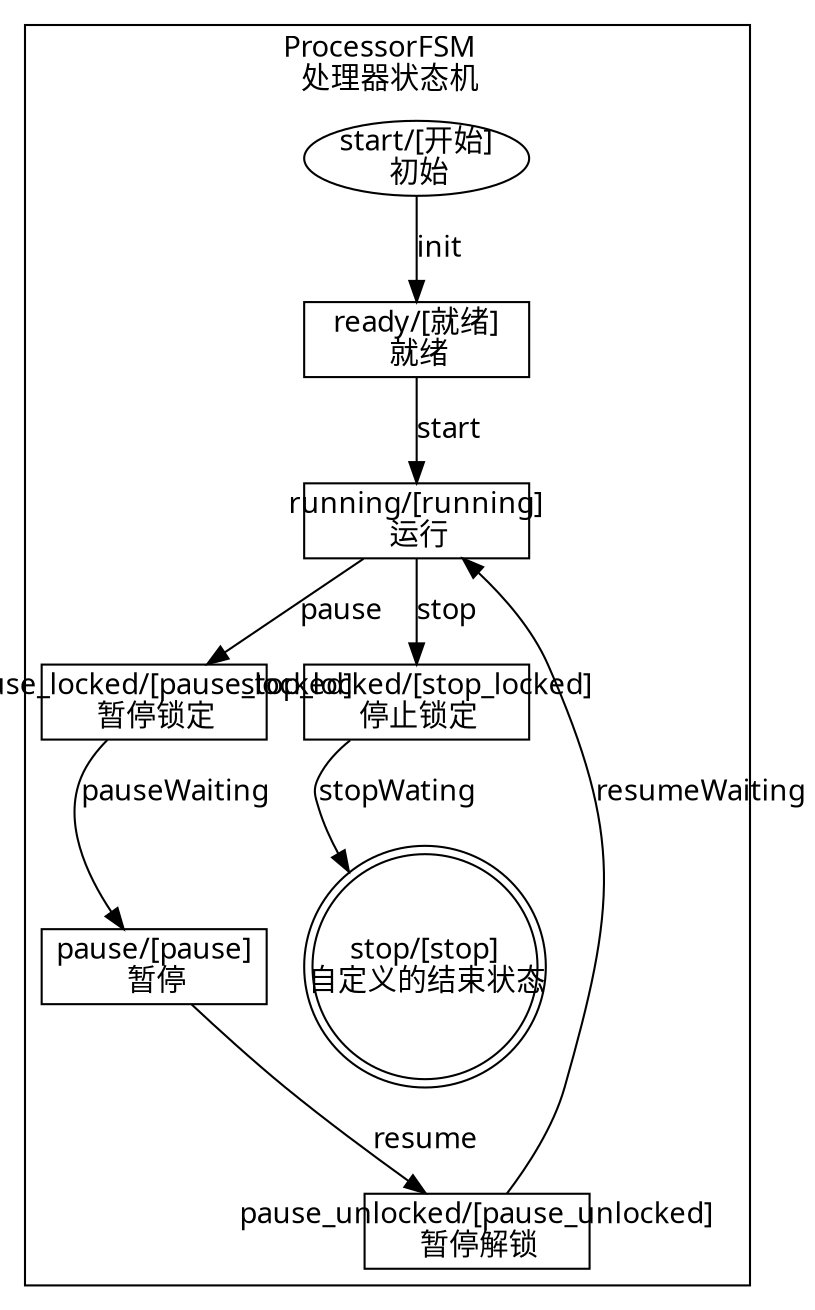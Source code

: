 
 digraph G {
 node[fontname="FangSong"];
 edge[fontname="FangSong"];
 graph[fontname="FangSong"];
 subgraph cluster_r0 {
     label ="ProcessorFSM  \n  处理器状态机 ";

     start[label="\N/[开始]\n  初始 " fixedsize=true  shape=ellipse    width=1.5]; 
     ready[label="\N/[就绪]\n  就绪 " fixedsize=true  shape=box    width=1.5]; 
     running[label="\N/[running]\n  运行 " fixedsize=true  shape=box    width=1.5]; 
     pause_locked[label="\N/[pause_locked]\n  暂停锁定 " fixedsize=true  shape=box    width=1.5]; 
     pause[label="\N/[pause]\n  暂停 " fixedsize=true  shape=box    width=1.5]; 
     pause_unlocked[label="\N/[pause_unlocked]\n  暂停解锁 " fixedsize=true  shape=box    width=1.5]; 
     stop_locked[label="\N/[stop_locked]\n  停止锁定 " fixedsize=true  shape=box    width=1.5]; 
     stop[label="\N/[stop]\n  自定义的结束状态 " fixedsize=true  shape=doublecircle    width=1.5]; 

     start->ready[label="init"];
     ready->running[label="start"];
     running->pause_locked[label="pause"];
     pause_locked->pause[label="pauseWaiting"];
     pause->pause_unlocked[label="resume"];
     pause_unlocked->running[label="resumeWaiting"];
     running->stop_locked[label="stop"];
     stop_locked->stop[label="stopWating"];
     }
 }

 